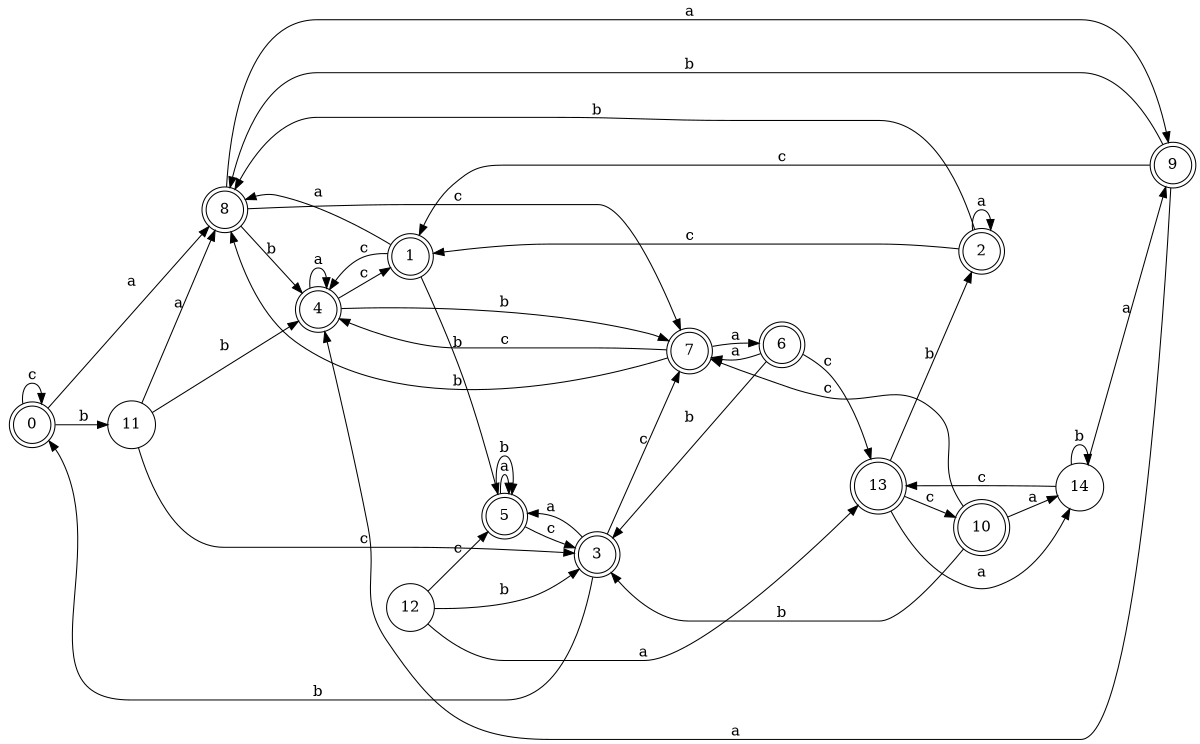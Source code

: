 digraph n12_8 {
__start0 [label="" shape="none"];

rankdir=LR;
size="8,5";

s0 [style="rounded,filled", color="black", fillcolor="white" shape="doublecircle", label="0"];
s1 [style="rounded,filled", color="black", fillcolor="white" shape="doublecircle", label="1"];
s2 [style="rounded,filled", color="black", fillcolor="white" shape="doublecircle", label="2"];
s3 [style="rounded,filled", color="black", fillcolor="white" shape="doublecircle", label="3"];
s4 [style="rounded,filled", color="black", fillcolor="white" shape="doublecircle", label="4"];
s5 [style="rounded,filled", color="black", fillcolor="white" shape="doublecircle", label="5"];
s6 [style="rounded,filled", color="black", fillcolor="white" shape="doublecircle", label="6"];
s7 [style="rounded,filled", color="black", fillcolor="white" shape="doublecircle", label="7"];
s8 [style="rounded,filled", color="black", fillcolor="white" shape="doublecircle", label="8"];
s9 [style="rounded,filled", color="black", fillcolor="white" shape="doublecircle", label="9"];
s10 [style="rounded,filled", color="black", fillcolor="white" shape="doublecircle", label="10"];
s11 [style="filled", color="black", fillcolor="white" shape="circle", label="11"];
s12 [style="filled", color="black", fillcolor="white" shape="circle", label="12"];
s13 [style="rounded,filled", color="black", fillcolor="white" shape="doublecircle", label="13"];
s14 [style="filled", color="black", fillcolor="white" shape="circle", label="14"];
s0 -> s8 [label="a"];
s0 -> s11 [label="b"];
s0 -> s0 [label="c"];
s1 -> s8 [label="a"];
s1 -> s5 [label="b"];
s1 -> s4 [label="c"];
s2 -> s2 [label="a"];
s2 -> s8 [label="b"];
s2 -> s1 [label="c"];
s3 -> s5 [label="a"];
s3 -> s0 [label="b"];
s3 -> s7 [label="c"];
s4 -> s4 [label="a"];
s4 -> s7 [label="b"];
s4 -> s1 [label="c"];
s5 -> s5 [label="a"];
s5 -> s5 [label="b"];
s5 -> s3 [label="c"];
s6 -> s7 [label="a"];
s6 -> s3 [label="b"];
s6 -> s13 [label="c"];
s7 -> s6 [label="a"];
s7 -> s8 [label="b"];
s7 -> s4 [label="c"];
s8 -> s9 [label="a"];
s8 -> s4 [label="b"];
s8 -> s7 [label="c"];
s9 -> s4 [label="a"];
s9 -> s8 [label="b"];
s9 -> s1 [label="c"];
s10 -> s14 [label="a"];
s10 -> s3 [label="b"];
s10 -> s7 [label="c"];
s11 -> s8 [label="a"];
s11 -> s4 [label="b"];
s11 -> s3 [label="c"];
s12 -> s13 [label="a"];
s12 -> s3 [label="b"];
s12 -> s5 [label="c"];
s13 -> s14 [label="a"];
s13 -> s2 [label="b"];
s13 -> s10 [label="c"];
s14 -> s9 [label="a"];
s14 -> s14 [label="b"];
s14 -> s13 [label="c"];

}